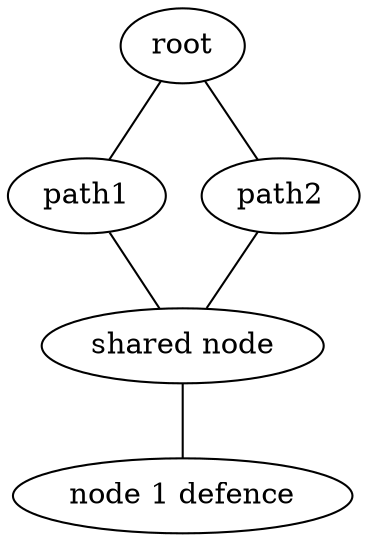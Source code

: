 graph {
	"63a9f0ea7bb98050796b649e85481845" [label=root]
	d5470db95eafb48ab9921fa12a28fac9 [label=path1]
	"006014f4540fe891fc9cce8a93debc07" [label="shared node"]
	d7e627165048e0055a2b26a74546b415 [label="node 1 defence"]
	"006014f4540fe891fc9cce8a93debc07" -- d7e627165048e0055a2b26a74546b415
	d5470db95eafb48ab9921fa12a28fac9 -- "006014f4540fe891fc9cce8a93debc07"
	"63a9f0ea7bb98050796b649e85481845" -- d5470db95eafb48ab9921fa12a28fac9
	c832fc52362cfaac7cf87a517e289c3a [label=path2]
	c832fc52362cfaac7cf87a517e289c3a -- "006014f4540fe891fc9cce8a93debc07"
	"63a9f0ea7bb98050796b649e85481845" -- c832fc52362cfaac7cf87a517e289c3a
}
